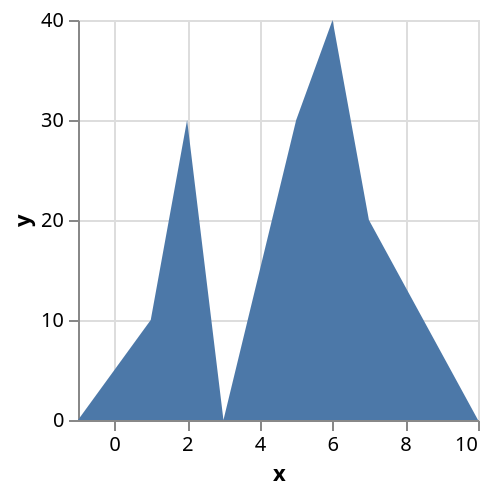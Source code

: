 {
  "$schema": "https://vega.github.io/schema/vega/v5.json",
  "background": "white",
  "padding": 5,
  "width": 200,
  "height": 200,
  "style": "cell",
  "data": [
    {
      "name": "source_0",
      "values": [
        {"x": -1, "y": null},
        {"x": 1, "y": 10},
        {"x": 2, "y": 30},
        {"x": 3, "y": null},
        {"x": 4, "y": 15},
        {"x": 5, "y": 30},
        {"x": 6, "y": 40},
        {"x": 7, "y": 20},
        {"x": 10, "y": null}
      ]
    },
    {
      "name": "data_0",
      "source": "source_0",
      "transform": [
        {"type": "formula", "expr": "toNumber(datum[\"x\"])", "as": "x"},
        {
          "type": "impute",
          "field": "y",
          "groupby": [],
          "key": "x",
          "method": "value",
          "value": 0
        },
        {
          "type": "stack",
          "groupby": ["x"],
          "field": "y",
          "sort": {"field": [], "order": []},
          "as": ["y_start", "y_end"],
          "offset": "zero"
        }
      ]
    }
  ],
  "marks": [
    {
      "name": "marks",
      "type": "area",
      "style": ["area"],
      "sort": {"field": "x"},
      "from": {"data": "data_0"},
      "encode": {
        "update": {
          "orient": {"value": "vertical"},
          "fill": {"value": "#4c78a8"},
          "description": {
            "signal": "\"x: \" + (!isValid(datum[\"x\"]) || !isFinite(+datum[\"x\"]) ? \"\" + datum[\"x\"] : format(datum[\"x\"], \"\")) + \"; y: \" + (!isValid(datum[\"y\"]) || !isFinite(+datum[\"y\"]) ? \"\" + datum[\"y\"] : format(datum[\"y\"], \"\"))"
          },
          "x": [
            {
              "test": "!isValid(datum[\"x\"]) || !isFinite(+datum[\"x\"])",
              "signal": "scale('x', inrange(0, domain('x')) ? 0 : domain('x')[0])"
            },
            {"scale": "x", "field": "x"}
          ],
          "y": {"scale": "y", "field": "y_end"},
          "y2": {"scale": "y", "field": "y_start"}
        }
      }
    }
  ],
  "scales": [
    {
      "name": "x",
      "type": "linear",
      "domain": {"data": "data_0", "field": "x"},
      "range": [0, {"signal": "width"}],
      "nice": true,
      "zero": false
    },
    {
      "name": "y",
      "type": "linear",
      "domain": {"data": "data_0", "fields": ["y_start", "y_end"]},
      "range": [{"signal": "height"}, 0],
      "nice": true,
      "zero": true
    }
  ],
  "axes": [
    {
      "scale": "x",
      "orient": "bottom",
      "gridScale": "y",
      "grid": true,
      "tickCount": {"signal": "ceil(width/40)"},
      "domain": false,
      "labels": false,
      "aria": false,
      "maxExtent": 0,
      "minExtent": 0,
      "ticks": false,
      "zindex": 0
    },
    {
      "scale": "y",
      "orient": "left",
      "gridScale": "x",
      "grid": true,
      "tickCount": {"signal": "ceil(height/40)"},
      "domain": false,
      "labels": false,
      "aria": false,
      "maxExtent": 0,
      "minExtent": 0,
      "ticks": false,
      "zindex": 0
    },
    {
      "scale": "x",
      "orient": "bottom",
      "grid": false,
      "title": "x",
      "labelFlush": true,
      "labelOverlap": true,
      "tickCount": {"signal": "ceil(width/40)"},
      "zindex": 0
    },
    {
      "scale": "y",
      "orient": "left",
      "grid": false,
      "title": "y",
      "labelOverlap": true,
      "tickCount": {"signal": "ceil(height/40)"},
      "zindex": 0
    }
  ]
}
